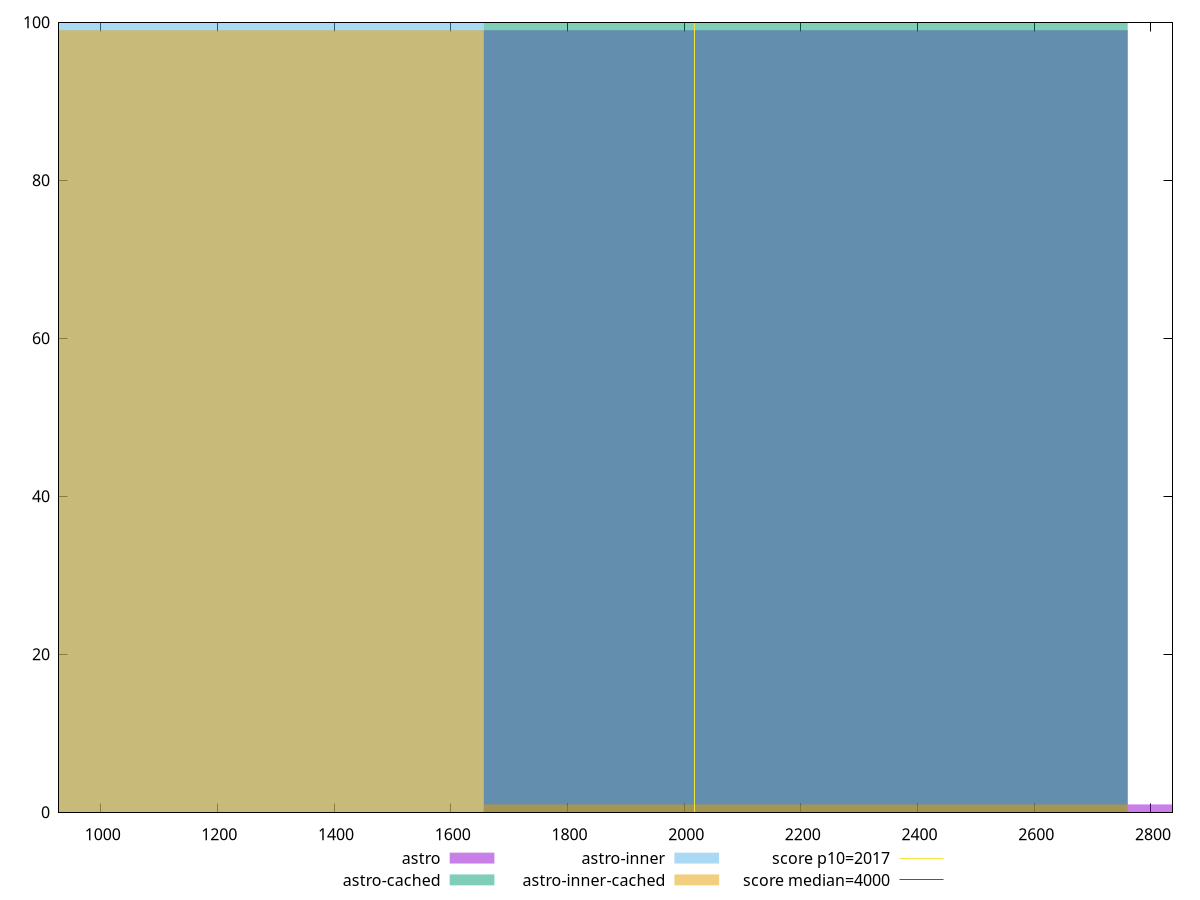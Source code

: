reset

$astro <<EOF
3312.2055685270725 1
2208.137045684715 99
EOF

$astroCached <<EOF
2208.137045684715 100
EOF

$astroInner <<EOF
1104.0685228423574 100
EOF

$astroInnerCached <<EOF
1104.0685228423574 99
2208.137045684715 1
EOF

set key outside below
set boxwidth 1104.0685228423574
set xrange [928.5760000000002:2836.9359999999965]
set yrange [0:100]
set trange [0:100]
set style fill transparent solid 0.5 noborder

set parametric
set terminal svg size 640, 520 enhanced background rgb 'white'
set output "reports/report_00033_2021-03-01T14-23-16.841Z/mainthread-work-breakdown/comparison/histogram/all_raw.svg"

plot $astro title "astro" with boxes, \
     $astroCached title "astro-cached" with boxes, \
     $astroInner title "astro-inner" with boxes, \
     $astroInnerCached title "astro-inner-cached" with boxes, \
     2017,t title "score p10=2017", \
     4000,t title "score median=4000"

reset
